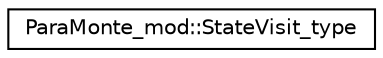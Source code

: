 digraph "Graphical Class Hierarchy"
{
 // LATEX_PDF_SIZE
  edge [fontname="Helvetica",fontsize="10",labelfontname="Helvetica",labelfontsize="10"];
  node [fontname="Helvetica",fontsize="10",shape=record];
  rankdir="LR";
  Node0 [label="ParaMonte_mod::StateVisit_type",height=0.2,width=0.4,color="black", fillcolor="white", style="filled",URL="$structParaMonte__mod_1_1StateVisit__type.html",tooltip="The derived type containing information about a particular visit within the domain of the function."];
}
